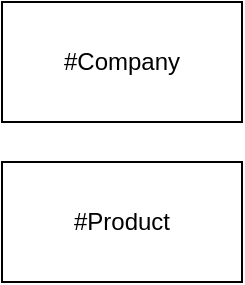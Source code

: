 <mxfile>
    <diagram id="uU2JBXoWZy8VZ3Npv51C" name="Page-1">
        <mxGraphModel dx="310" dy="792" grid="1" gridSize="10" guides="1" tooltips="1" connect="1" arrows="1" fold="1" page="1" pageScale="1" pageWidth="850" pageHeight="1100" math="0" shadow="0">
            <root>
                <mxCell id="0"/>
                <mxCell id="1" parent="0"/>
                <mxCell id="3" value="#Company" style="rounded=0;whiteSpace=wrap;html=1;" vertex="1" parent="1">
                    <mxGeometry x="120" y="110" width="120" height="60" as="geometry"/>
                </mxCell>
                <mxCell id="4" value="#Product" style="rounded=0;whiteSpace=wrap;html=1;" vertex="1" parent="1">
                    <mxGeometry x="120" y="190" width="120" height="60" as="geometry"/>
                </mxCell>
            </root>
        </mxGraphModel>
    </diagram>
</mxfile>